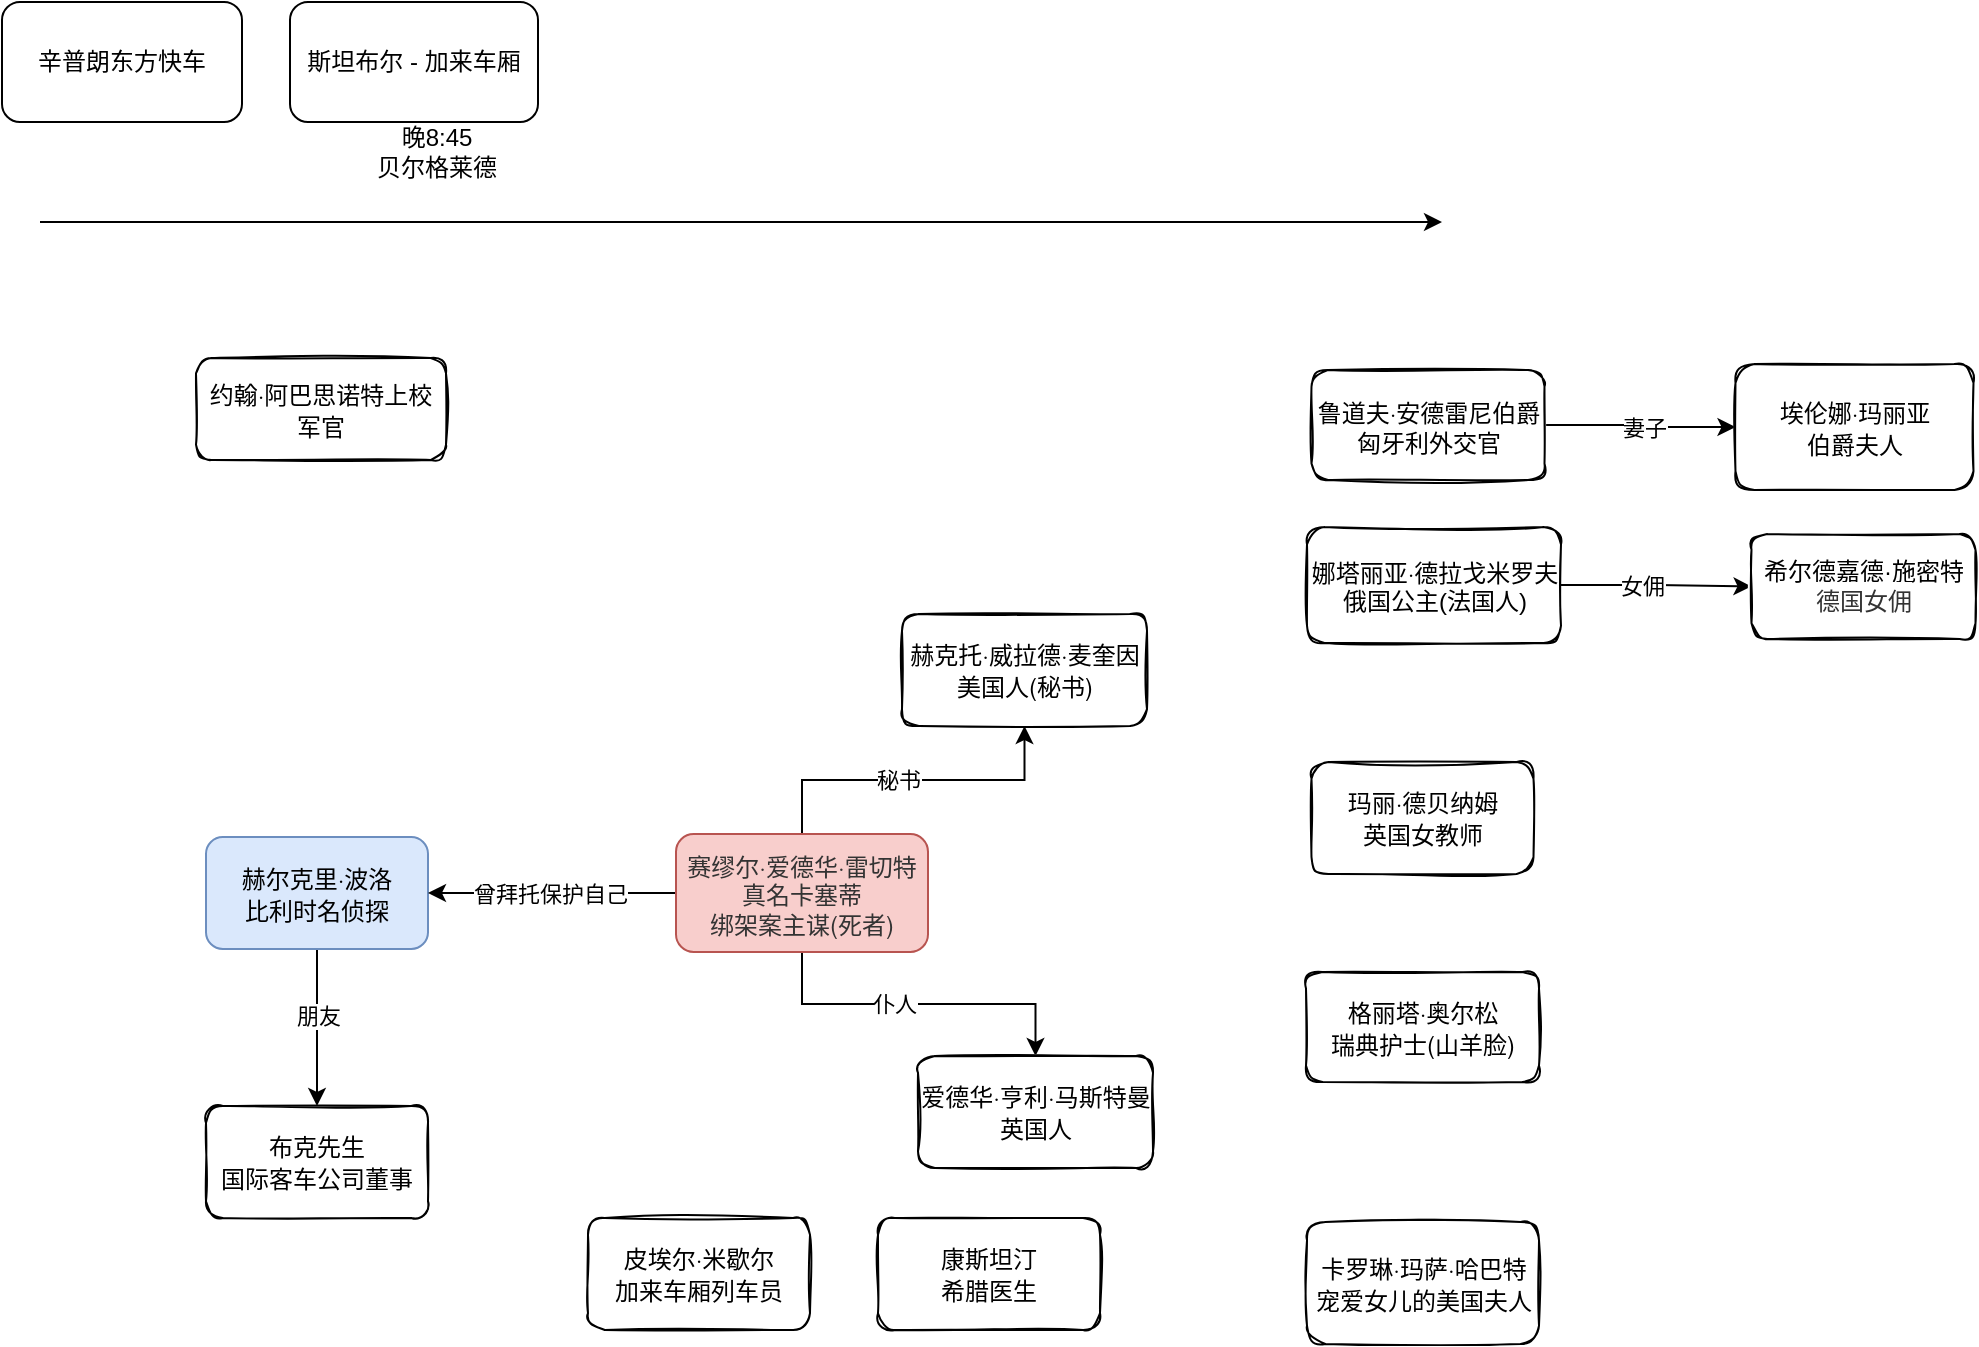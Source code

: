 <mxfile version="16.5.2" type="github">
  <diagram id="MlBCAPcGAkFOIGCXiuSW" name="Page-1">
    <mxGraphModel dx="1251" dy="1977" grid="0" gridSize="10" guides="1" tooltips="1" connect="1" arrows="1" fold="1" page="1" pageScale="1" pageWidth="827" pageHeight="1169" math="0" shadow="0">
      <root>
        <mxCell id="0" />
        <mxCell id="1" parent="0" />
        <mxCell id="HqvWkcDixMvHnZ1-jMWS-3" value="" style="edgeStyle=orthogonalEdgeStyle;rounded=0;orthogonalLoop=1;jettySize=auto;html=1;fontColor=default;labelBackgroundColor=none;" parent="1" source="HqvWkcDixMvHnZ1-jMWS-1" target="HqvWkcDixMvHnZ1-jMWS-2" edge="1">
          <mxGeometry relative="1" as="geometry" />
        </mxCell>
        <mxCell id="cn9sds8N5PX_h7D6BUcy-20" value="朋友" style="edgeLabel;html=1;align=center;verticalAlign=middle;resizable=0;points=[];" parent="HqvWkcDixMvHnZ1-jMWS-3" vertex="1" connectable="0">
          <mxGeometry x="-0.155" relative="1" as="geometry">
            <mxPoint as="offset" />
          </mxGeometry>
        </mxCell>
        <mxCell id="HqvWkcDixMvHnZ1-jMWS-1" value="&lt;span style=&quot;font-family: &amp;quot;helvetica neue&amp;quot;, helvetica, arial, &amp;quot;pingfang sc&amp;quot;, &amp;quot;hiragino sans gb&amp;quot;, &amp;quot;microsoft yahei&amp;quot;, &amp;quot;wenquanyi micro hei&amp;quot;, sans-serif; text-align: -webkit-left;&quot;&gt;赫尔克里·波洛&lt;br&gt;比利时名侦探&lt;br&gt;&lt;/span&gt;" style="rounded=1;whiteSpace=wrap;html=1;sketch=0;labelBackgroundColor=none;fillColor=#dae8fc;strokeColor=#6c8ebf;" parent="1" vertex="1">
          <mxGeometry x="129" y="378.5" width="111" height="56" as="geometry" />
        </mxCell>
        <mxCell id="HqvWkcDixMvHnZ1-jMWS-2" value="&lt;span style=&quot;font-family: &amp;quot;helvetica neue&amp;quot;, helvetica, arial, &amp;quot;pingfang sc&amp;quot;, &amp;quot;hiragino sans gb&amp;quot;, &amp;quot;microsoft yahei&amp;quot;, &amp;quot;wenquanyi micro hei&amp;quot;, sans-serif; text-align: -webkit-left;&quot;&gt;布克先生&lt;br&gt;&lt;/span&gt;&lt;span style=&quot;font-family: &amp;quot;helvetica neue&amp;quot;, helvetica, arial, &amp;quot;pingfang sc&amp;quot;, &amp;quot;hiragino sans gb&amp;quot;, &amp;quot;microsoft yahei&amp;quot;, &amp;quot;wenquanyi micro hei&amp;quot;, sans-serif; text-align: -webkit-left;&quot;&gt;国际客车公司董事&lt;/span&gt;&lt;span style=&quot;font-family: &amp;quot;helvetica neue&amp;quot;, helvetica, arial, &amp;quot;pingfang sc&amp;quot;, &amp;quot;hiragino sans gb&amp;quot;, &amp;quot;microsoft yahei&amp;quot;, &amp;quot;wenquanyi micro hei&amp;quot;, sans-serif; text-align: -webkit-left;&quot;&gt;&lt;br&gt;&lt;/span&gt;" style="rounded=1;whiteSpace=wrap;html=1;sketch=1;fontColor=default;labelBackgroundColor=none;" parent="1" vertex="1">
          <mxGeometry x="129" y="513" width="111" height="56" as="geometry" />
        </mxCell>
        <mxCell id="HqvWkcDixMvHnZ1-jMWS-5" value="&lt;span style=&quot;font-family: &amp;#34;helvetica neue&amp;#34; , &amp;#34;helvetica&amp;#34; , &amp;#34;arial&amp;#34; , &amp;#34;pingfang sc&amp;#34; , &amp;#34;hiragino sans gb&amp;#34; , &amp;#34;microsoft yahei&amp;#34; , &amp;#34;wenquanyi micro hei&amp;#34; , sans-serif ; text-align: -webkit-left&quot;&gt;约翰·阿巴思诺特上校&lt;br&gt;&lt;/span&gt;&lt;span style=&quot;font-family: &amp;#34;helvetica neue&amp;#34; , &amp;#34;helvetica&amp;#34; , &amp;#34;arial&amp;#34; , &amp;#34;pingfang sc&amp;#34; , &amp;#34;hiragino sans gb&amp;#34; , &amp;#34;microsoft yahei&amp;#34; , &amp;#34;wenquanyi micro hei&amp;#34; , sans-serif ; text-align: -webkit-left&quot;&gt;军官&lt;/span&gt;&lt;span style=&quot;font-family: &amp;#34;helvetica neue&amp;#34; , &amp;#34;helvetica&amp;#34; , &amp;#34;arial&amp;#34; , &amp;#34;pingfang sc&amp;#34; , &amp;#34;hiragino sans gb&amp;#34; , &amp;#34;microsoft yahei&amp;#34; , &amp;#34;wenquanyi micro hei&amp;#34; , sans-serif ; text-align: -webkit-left&quot;&gt;&lt;br&gt;&lt;/span&gt;" style="rounded=1;whiteSpace=wrap;html=1;sketch=1;fontColor=default;labelBackgroundColor=none;" parent="1" vertex="1">
          <mxGeometry x="124" y="139" width="125" height="51" as="geometry" />
        </mxCell>
        <mxCell id="HqvWkcDixMvHnZ1-jMWS-6" value="&lt;span style=&quot;font-family: &amp;#34;helvetica neue&amp;#34; , &amp;#34;helvetica&amp;#34; , &amp;#34;arial&amp;#34; , &amp;#34;pingfang sc&amp;#34; , &amp;#34;hiragino sans gb&amp;#34; , &amp;#34;microsoft yahei&amp;#34; , &amp;#34;wenquanyi micro hei&amp;#34; , sans-serif ; text-align: -webkit-left&quot;&gt;卡罗琳·玛萨·哈巴特&lt;br&gt;&lt;/span&gt;&lt;span style=&quot;font-family: &amp;#34;helvetica neue&amp;#34; , &amp;#34;helvetica&amp;#34; , &amp;#34;arial&amp;#34; , &amp;#34;pingfang sc&amp;#34; , &amp;#34;hiragino sans gb&amp;#34; , &amp;#34;microsoft yahei&amp;#34; , &amp;#34;wenquanyi micro hei&amp;#34; , sans-serif ; text-align: -webkit-left&quot;&gt;宠爱女儿的美国夫人&lt;/span&gt;&lt;span style=&quot;font-family: &amp;#34;helvetica neue&amp;#34; , &amp;#34;helvetica&amp;#34; , &amp;#34;arial&amp;#34; , &amp;#34;pingfang sc&amp;#34; , &amp;#34;hiragino sans gb&amp;#34; , &amp;#34;microsoft yahei&amp;#34; , &amp;#34;wenquanyi micro hei&amp;#34; , sans-serif ; text-align: -webkit-left&quot;&gt;&lt;br&gt;&lt;/span&gt;" style="rounded=1;whiteSpace=wrap;html=1;sketch=1;fontColor=default;labelBackgroundColor=none;" parent="1" vertex="1">
          <mxGeometry x="679.5" y="571" width="116" height="61" as="geometry" />
        </mxCell>
        <mxCell id="HqvWkcDixMvHnZ1-jMWS-7" value="&lt;span style=&quot;font-family: &amp;quot;helvetica neue&amp;quot;, helvetica, arial, &amp;quot;pingfang sc&amp;quot;, &amp;quot;hiragino sans gb&amp;quot;, &amp;quot;microsoft yahei&amp;quot;, &amp;quot;wenquanyi micro hei&amp;quot;, sans-serif; text-align: -webkit-left;&quot;&gt;玛丽·德贝纳姆&lt;br&gt;&lt;/span&gt;&lt;span style=&quot;font-family: &amp;quot;helvetica neue&amp;quot;, helvetica, arial, &amp;quot;pingfang sc&amp;quot;, &amp;quot;hiragino sans gb&amp;quot;, &amp;quot;microsoft yahei&amp;quot;, &amp;quot;wenquanyi micro hei&amp;quot;, sans-serif; text-align: -webkit-left;&quot;&gt;英国女教师&lt;br&gt;&lt;/span&gt;" style="rounded=1;whiteSpace=wrap;html=1;sketch=1;fontColor=default;labelBackgroundColor=none;" parent="1" vertex="1">
          <mxGeometry x="681.75" y="341" width="111" height="56" as="geometry" />
        </mxCell>
        <mxCell id="cn9sds8N5PX_h7D6BUcy-17" value="" style="edgeStyle=orthogonalEdgeStyle;rounded=0;orthogonalLoop=1;jettySize=auto;html=1;" parent="1" source="HqvWkcDixMvHnZ1-jMWS-8" target="HqvWkcDixMvHnZ1-jMWS-1" edge="1">
          <mxGeometry relative="1" as="geometry" />
        </mxCell>
        <mxCell id="cn9sds8N5PX_h7D6BUcy-18" value="曾拜托保护自己" style="edgeLabel;html=1;align=center;verticalAlign=middle;resizable=0;points=[];" parent="cn9sds8N5PX_h7D6BUcy-17" vertex="1" connectable="0">
          <mxGeometry x="0.017" relative="1" as="geometry">
            <mxPoint as="offset" />
          </mxGeometry>
        </mxCell>
        <mxCell id="ofxOr16MVGAJpTY2hzPO-1" value="" style="edgeStyle=orthogonalEdgeStyle;rounded=0;orthogonalLoop=1;jettySize=auto;html=1;exitX=0.5;exitY=0;exitDx=0;exitDy=0;" parent="1" source="HqvWkcDixMvHnZ1-jMWS-8" target="cn9sds8N5PX_h7D6BUcy-2" edge="1">
          <mxGeometry relative="1" as="geometry">
            <mxPoint x="495" y="392" as="sourcePoint" />
          </mxGeometry>
        </mxCell>
        <mxCell id="ofxOr16MVGAJpTY2hzPO-4" value="秘书" style="edgeLabel;html=1;align=center;verticalAlign=middle;resizable=0;points=[];" parent="ofxOr16MVGAJpTY2hzPO-1" vertex="1" connectable="0">
          <mxGeometry x="-0.12" y="-2" relative="1" as="geometry">
            <mxPoint x="2" y="-2" as="offset" />
          </mxGeometry>
        </mxCell>
        <mxCell id="QgPp9RPT2WpYIM99cKjE-1" style="edgeStyle=orthogonalEdgeStyle;rounded=0;orthogonalLoop=1;jettySize=auto;html=1;exitX=0.5;exitY=1;exitDx=0;exitDy=0;" edge="1" parent="1" source="HqvWkcDixMvHnZ1-jMWS-8" target="cn9sds8N5PX_h7D6BUcy-3">
          <mxGeometry relative="1" as="geometry" />
        </mxCell>
        <mxCell id="QgPp9RPT2WpYIM99cKjE-2" value="仆人" style="edgeLabel;html=1;align=center;verticalAlign=middle;resizable=0;points=[];" vertex="1" connectable="0" parent="QgPp9RPT2WpYIM99cKjE-1">
          <mxGeometry x="-0.493" y="-2" relative="1" as="geometry">
            <mxPoint x="29" y="-2" as="offset" />
          </mxGeometry>
        </mxCell>
        <mxCell id="HqvWkcDixMvHnZ1-jMWS-8" value="&lt;span style=&quot;background-color: rgb(255 , 255 , 255)&quot;&gt;&lt;font color=&quot;#333333&quot; face=&quot;helvetica neue, helvetica, arial, pingfang sc, hiragino sans gb, microsoft yahei, wenquanyi micro hei, sans-serif&quot;&gt;&lt;div&gt;赛缪尔·爱德华·雷切特&lt;/div&gt;&lt;div&gt;真名卡塞蒂&lt;/div&gt;&lt;div&gt;绑架案主谋(死者)&lt;/div&gt;&lt;/font&gt;&lt;/span&gt;" style="rounded=1;whiteSpace=wrap;html=1;sketch=0;fillColor=#f8cecc;strokeColor=#b85450;align=center;" parent="1" vertex="1">
          <mxGeometry x="364" y="377" width="126" height="59" as="geometry" />
        </mxCell>
        <mxCell id="DBjJSSzVIGZz-UhxyDz3-2" value="" style="edgeStyle=orthogonalEdgeStyle;rounded=0;orthogonalLoop=1;jettySize=auto;html=1;" parent="1" source="cn9sds8N5PX_h7D6BUcy-1" target="DBjJSSzVIGZz-UhxyDz3-1" edge="1">
          <mxGeometry relative="1" as="geometry" />
        </mxCell>
        <mxCell id="DBjJSSzVIGZz-UhxyDz3-3" value="女佣" style="edgeLabel;html=1;align=center;verticalAlign=middle;resizable=0;points=[];" parent="DBjJSSzVIGZz-UhxyDz3-2" vertex="1" connectable="0">
          <mxGeometry x="-0.182" y="2" relative="1" as="geometry">
            <mxPoint x="1" y="2" as="offset" />
          </mxGeometry>
        </mxCell>
        <mxCell id="cn9sds8N5PX_h7D6BUcy-1" value="&lt;span style=&quot;text-align: -webkit-left&quot;&gt;&lt;font face=&quot;helvetica neue, helvetica, arial, pingfang sc, hiragino sans gb, microsoft yahei, wenquanyi micro hei, sans-serif&quot;&gt;娜塔丽亚·德拉戈米罗夫&lt;br&gt;&lt;/font&gt;俄国公主(法国人)&lt;br&gt;&lt;/span&gt;" style="rounded=1;whiteSpace=wrap;html=1;sketch=1;fontColor=default;labelBackgroundColor=none;" parent="1" vertex="1">
          <mxGeometry x="679.5" y="223.5" width="127" height="58" as="geometry" />
        </mxCell>
        <mxCell id="cn9sds8N5PX_h7D6BUcy-2" value="&lt;span style=&quot;font-family: &amp;#34;helvetica neue&amp;#34; , &amp;#34;helvetica&amp;#34; , &amp;#34;arial&amp;#34; , &amp;#34;pingfang sc&amp;#34; , &amp;#34;hiragino sans gb&amp;#34; , &amp;#34;microsoft yahei&amp;#34; , &amp;#34;wenquanyi micro hei&amp;#34; , sans-serif ; text-align: -webkit-left&quot;&gt;赫克托·威拉德·麦奎因&lt;br&gt;美国人(秘书)&lt;br&gt;&lt;/span&gt;" style="rounded=1;whiteSpace=wrap;html=1;sketch=1;fontColor=default;labelBackgroundColor=none;" parent="1" vertex="1">
          <mxGeometry x="477" y="267" width="122.5" height="56" as="geometry" />
        </mxCell>
        <mxCell id="cn9sds8N5PX_h7D6BUcy-3" value="&lt;span style=&quot;text-align: -webkit-left&quot;&gt;&lt;font face=&quot;helvetica neue, helvetica, arial, pingfang sc, hiragino sans gb, microsoft yahei, wenquanyi micro hei, sans-serif&quot;&gt;爱德华·亨利·马斯特曼&lt;/font&gt;&lt;br&gt;&lt;font face=&quot;helvetica neue, helvetica, arial, pingfang sc, hiragino sans gb, microsoft yahei, wenquanyi micro hei, sans-serif&quot;&gt;英国人&lt;/font&gt;&lt;br&gt;&lt;/span&gt;" style="rounded=1;whiteSpace=wrap;html=1;sketch=1;fontColor=default;labelBackgroundColor=none;" parent="1" vertex="1">
          <mxGeometry x="485" y="488" width="117.5" height="56" as="geometry" />
        </mxCell>
        <mxCell id="cn9sds8N5PX_h7D6BUcy-6" value="辛普朗东方快车" style="rounded=1;whiteSpace=wrap;html=1;sketch=0;" parent="1" vertex="1">
          <mxGeometry x="27" y="-39" width="120" height="60" as="geometry" />
        </mxCell>
        <mxCell id="cn9sds8N5PX_h7D6BUcy-7" value="" style="endArrow=classic;html=1;rounded=0;" parent="1" edge="1">
          <mxGeometry width="50" height="50" relative="1" as="geometry">
            <mxPoint x="46" y="71" as="sourcePoint" />
            <mxPoint x="747" y="71" as="targetPoint" />
          </mxGeometry>
        </mxCell>
        <mxCell id="cn9sds8N5PX_h7D6BUcy-9" value="晚8:45&lt;br&gt;贝尔格莱德" style="text;html=1;strokeColor=none;fillColor=none;align=center;verticalAlign=middle;whiteSpace=wrap;rounded=0;sketch=0;" parent="1" vertex="1">
          <mxGeometry x="209" y="21" width="71" height="30" as="geometry" />
        </mxCell>
        <mxCell id="cn9sds8N5PX_h7D6BUcy-10" value="&lt;span style=&quot;font-family: &amp;#34;helvetica neue&amp;#34; , &amp;#34;helvetica&amp;#34; , &amp;#34;arial&amp;#34; , &amp;#34;pingfang sc&amp;#34; , &amp;#34;hiragino sans gb&amp;#34; , &amp;#34;microsoft yahei&amp;#34; , &amp;#34;wenquanyi micro hei&amp;#34; , sans-serif ; text-align: -webkit-left&quot;&gt;康斯坦汀&lt;br&gt;希腊医生&lt;br&gt;&lt;/span&gt;" style="rounded=1;whiteSpace=wrap;html=1;sketch=1;fontColor=default;labelBackgroundColor=none;" parent="1" vertex="1">
          <mxGeometry x="465" y="569" width="111" height="56" as="geometry" />
        </mxCell>
        <mxCell id="cn9sds8N5PX_h7D6BUcy-11" value="&lt;span style=&quot;text-align: -webkit-left&quot;&gt;&lt;font face=&quot;helvetica neue, helvetica, arial, pingfang sc, hiragino sans gb, microsoft yahei, wenquanyi micro hei, sans-serif&quot;&gt;皮埃尔·米歇尔&lt;/font&gt;&lt;/span&gt;&lt;br style=&quot;font-family: &amp;#34;helvetica neue&amp;#34; , &amp;#34;helvetica&amp;#34; , &amp;#34;arial&amp;#34; , &amp;#34;pingfang sc&amp;#34; , &amp;#34;hiragino sans gb&amp;#34; , &amp;#34;microsoft yahei&amp;#34; , &amp;#34;wenquanyi micro hei&amp;#34; , sans-serif ; text-align: -webkit-left&quot;&gt;&lt;span style=&quot;font-family: &amp;#34;helvetica neue&amp;#34; , &amp;#34;helvetica&amp;#34; , &amp;#34;arial&amp;#34; , &amp;#34;pingfang sc&amp;#34; , &amp;#34;hiragino sans gb&amp;#34; , &amp;#34;microsoft yahei&amp;#34; , &amp;#34;wenquanyi micro hei&amp;#34; , sans-serif ; text-align: -webkit-left&quot;&gt;加来车厢列车员&lt;/span&gt;&lt;span style=&quot;font-family: &amp;#34;helvetica neue&amp;#34; , &amp;#34;helvetica&amp;#34; , &amp;#34;arial&amp;#34; , &amp;#34;pingfang sc&amp;#34; , &amp;#34;hiragino sans gb&amp;#34; , &amp;#34;microsoft yahei&amp;#34; , &amp;#34;wenquanyi micro hei&amp;#34; , sans-serif ; text-align: -webkit-left&quot;&gt;&lt;br&gt;&lt;/span&gt;" style="rounded=1;whiteSpace=wrap;html=1;sketch=1;fontColor=default;labelBackgroundColor=none;" parent="1" vertex="1">
          <mxGeometry x="320" y="569" width="111" height="56" as="geometry" />
        </mxCell>
        <mxCell id="cn9sds8N5PX_h7D6BUcy-21" value="斯坦布尔 - 加来车厢" style="rounded=1;whiteSpace=wrap;html=1;sketch=0;" parent="1" vertex="1">
          <mxGeometry x="171" y="-39" width="124" height="60" as="geometry" />
        </mxCell>
        <mxCell id="DBjJSSzVIGZz-UhxyDz3-1" value="希尔德嘉德·施密特&lt;br&gt;&lt;span style=&quot;color: rgb(51 , 51 , 51) ; font-family: &amp;#34;helvetica neue&amp;#34; , &amp;#34;helvetica&amp;#34; , &amp;#34;arial&amp;#34; , &amp;#34;pingfang sc&amp;#34; , &amp;#34;hiragino sans gb&amp;#34; , &amp;#34;microsoft yahei&amp;#34; , &amp;#34;wenquanyi micro hei&amp;#34; , sans-serif ; text-align: -webkit-left ; background-color: rgb(255 , 255 , 255)&quot;&gt;德国女佣&lt;/span&gt;" style="whiteSpace=wrap;html=1;rounded=1;sketch=1;labelBackgroundColor=none;" parent="1" vertex="1">
          <mxGeometry x="901.75" y="227" width="112" height="52.5" as="geometry" />
        </mxCell>
        <mxCell id="DBjJSSzVIGZz-UhxyDz3-4" value="&lt;span style=&quot;text-align: -webkit-left&quot;&gt;&lt;font face=&quot;helvetica neue, helvetica, arial, pingfang sc, hiragino sans gb, microsoft yahei, wenquanyi micro hei, sans-serif&quot;&gt;格丽塔·奥尔松&lt;br&gt;瑞典护士(山羊脸)&lt;/font&gt;&lt;br&gt;&lt;/span&gt;" style="rounded=1;whiteSpace=wrap;html=1;sketch=1;fontColor=default;labelBackgroundColor=none;" parent="1" vertex="1">
          <mxGeometry x="679" y="446" width="116.5" height="55" as="geometry" />
        </mxCell>
        <mxCell id="DBjJSSzVIGZz-UhxyDz3-7" value="" style="edgeStyle=orthogonalEdgeStyle;rounded=0;orthogonalLoop=1;jettySize=auto;html=1;" parent="1" source="DBjJSSzVIGZz-UhxyDz3-5" target="DBjJSSzVIGZz-UhxyDz3-6" edge="1">
          <mxGeometry relative="1" as="geometry" />
        </mxCell>
        <mxCell id="DBjJSSzVIGZz-UhxyDz3-8" value="妻子" style="edgeLabel;html=1;align=center;verticalAlign=middle;resizable=0;points=[];" parent="DBjJSSzVIGZz-UhxyDz3-7" vertex="1" connectable="0">
          <mxGeometry x="0.022" relative="1" as="geometry">
            <mxPoint x="1" as="offset" />
          </mxGeometry>
        </mxCell>
        <mxCell id="DBjJSSzVIGZz-UhxyDz3-5" value="&lt;span style=&quot;&quot;&gt;&lt;font face=&quot;helvetica neue, helvetica, arial, pingfang sc, hiragino sans gb, microsoft yahei, wenquanyi micro hei, sans-serif&quot;&gt;&lt;div&gt;鲁道夫·安德雷尼伯爵&lt;/div&gt;&lt;div&gt;匈牙利外交官&lt;/div&gt;&lt;/font&gt;&lt;/span&gt;" style="rounded=1;whiteSpace=wrap;html=1;sketch=1;fontColor=default;labelBackgroundColor=none;align=center;" parent="1" vertex="1">
          <mxGeometry x="681.75" y="145" width="116.5" height="55" as="geometry" />
        </mxCell>
        <mxCell id="DBjJSSzVIGZz-UhxyDz3-6" value="&lt;span&gt;&lt;font face=&quot;helvetica neue, helvetica, arial, pingfang sc, hiragino sans gb, microsoft yahei, wenquanyi micro hei, sans-serif&quot;&gt;埃伦娜·玛丽亚&lt;br&gt;伯爵夫人&lt;br&gt;&lt;/font&gt;&lt;/span&gt;" style="rounded=1;whiteSpace=wrap;html=1;sketch=1;fontColor=default;labelBackgroundColor=none;align=center;" parent="1" vertex="1">
          <mxGeometry x="893.75" y="142" width="119" height="63" as="geometry" />
        </mxCell>
      </root>
    </mxGraphModel>
  </diagram>
</mxfile>
